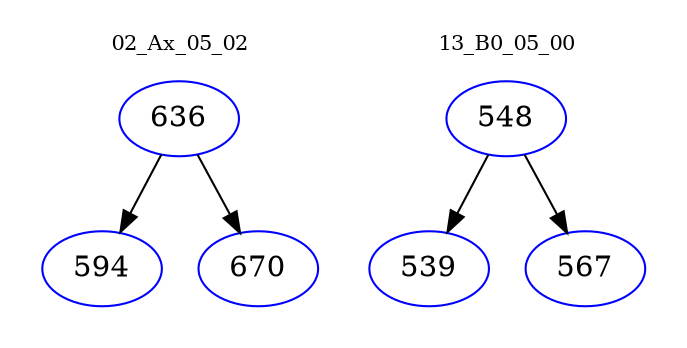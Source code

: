 digraph{
subgraph cluster_0 {
color = white
label = "02_Ax_05_02";
fontsize=10;
T0_636 [label="636", color="blue"]
T0_636 -> T0_594 [color="black"]
T0_594 [label="594", color="blue"]
T0_636 -> T0_670 [color="black"]
T0_670 [label="670", color="blue"]
}
subgraph cluster_1 {
color = white
label = "13_B0_05_00";
fontsize=10;
T1_548 [label="548", color="blue"]
T1_548 -> T1_539 [color="black"]
T1_539 [label="539", color="blue"]
T1_548 -> T1_567 [color="black"]
T1_567 [label="567", color="blue"]
}
}
